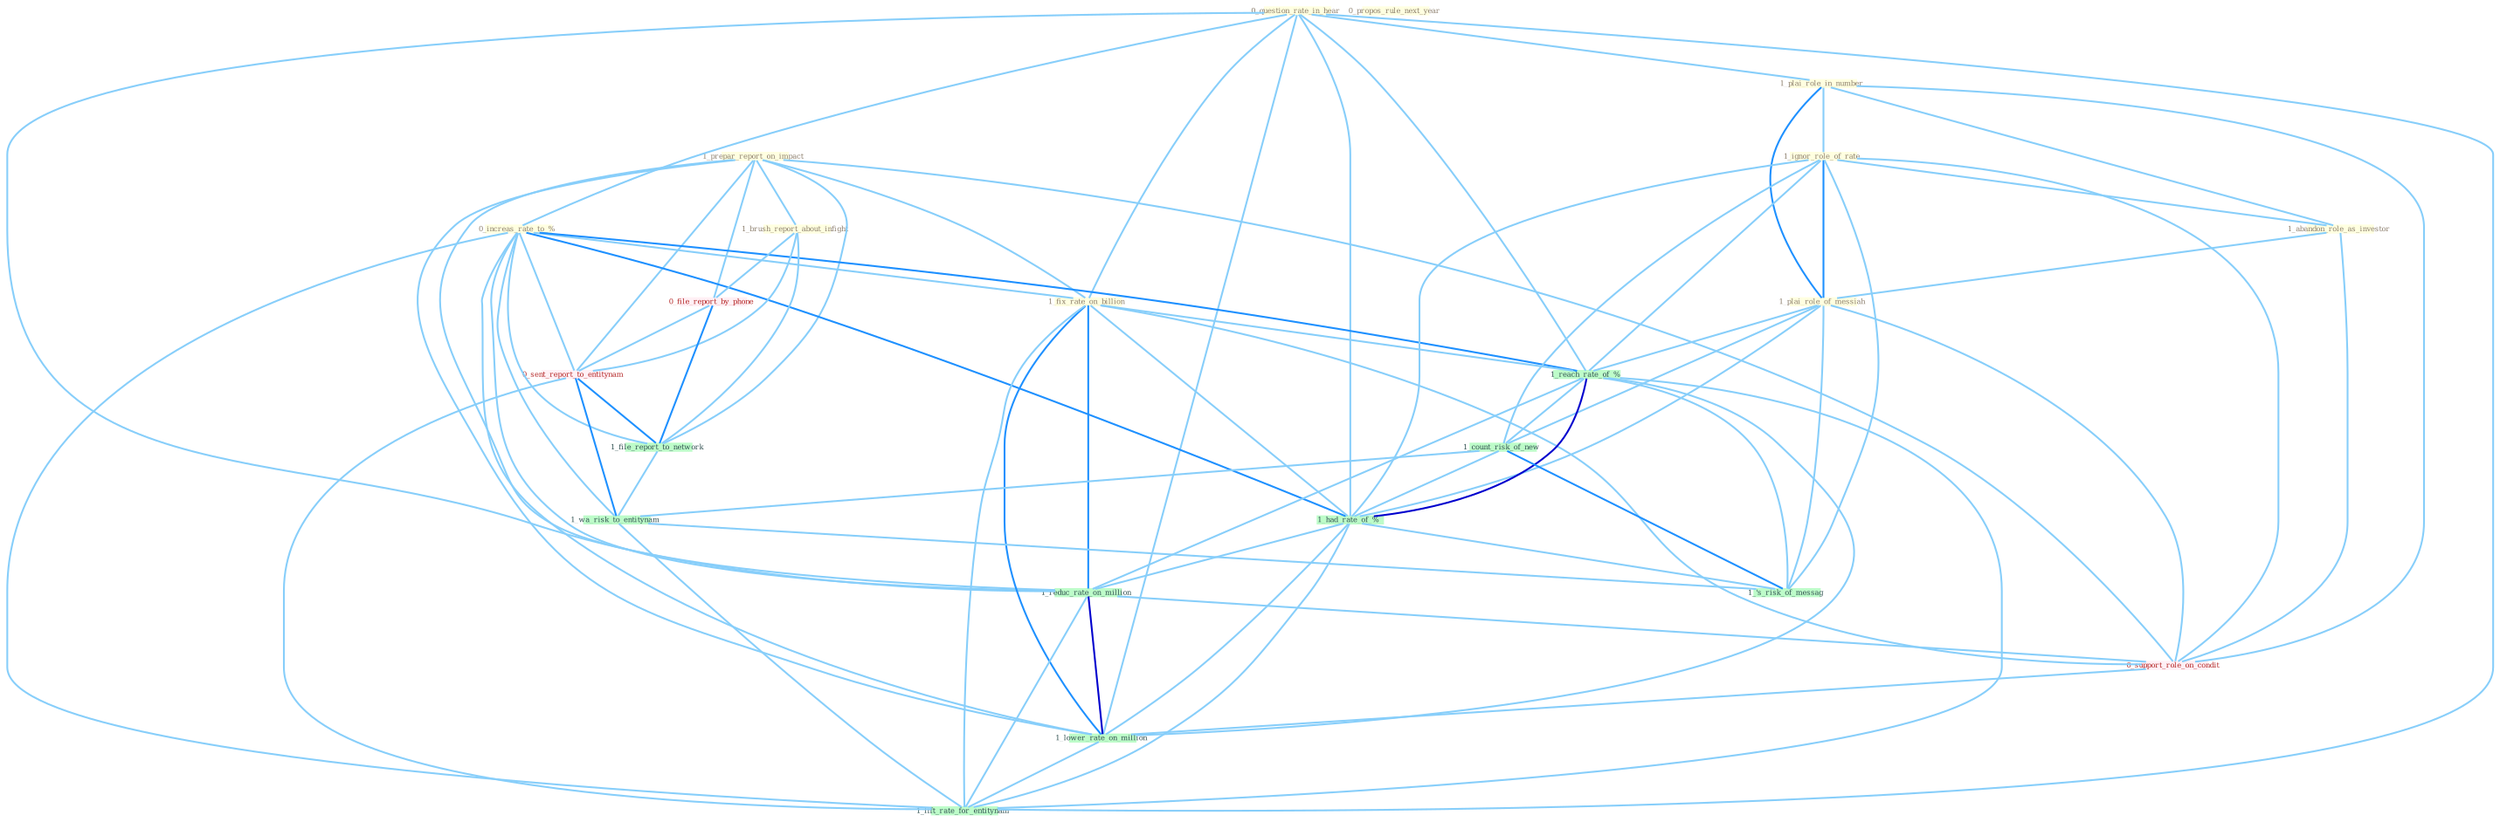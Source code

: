 Graph G{ 
    node
    [shape=polygon,style=filled,width=.5,height=.06,color="#BDFCC9",fixedsize=true,fontsize=4,
    fontcolor="#2f4f4f"];
    {node
    [color="#ffffe0", fontcolor="#8b7d6b"] "1_prepar_report_on_impact " "0_question_rate_in_hear " "1_plai_role_in_number " "0_increas_rate_to_% " "0_propos_rule_next_year " "1_ignor_role_of_rate " "1_abandon_role_as_investor " "1_fix_rate_on_billion " "1_plai_role_of_messiah " "1_brush_report_about_infight "}
{node [color="#fff0f5", fontcolor="#b22222"] "0_file_report_by_phone " "0_sent_report_to_entitynam " "0_support_role_on_condit "}
edge [color="#B0E2FF"];

	"1_prepar_report_on_impact " -- "1_fix_rate_on_billion " [w="1", color="#87cefa" ];
	"1_prepar_report_on_impact " -- "1_brush_report_about_infight " [w="1", color="#87cefa" ];
	"1_prepar_report_on_impact " -- "0_file_report_by_phone " [w="1", color="#87cefa" ];
	"1_prepar_report_on_impact " -- "0_sent_report_to_entitynam " [w="1", color="#87cefa" ];
	"1_prepar_report_on_impact " -- "1_file_report_to_network " [w="1", color="#87cefa" ];
	"1_prepar_report_on_impact " -- "1_reduc_rate_on_million " [w="1", color="#87cefa" ];
	"1_prepar_report_on_impact " -- "0_support_role_on_condit " [w="1", color="#87cefa" ];
	"1_prepar_report_on_impact " -- "1_lower_rate_on_million " [w="1", color="#87cefa" ];
	"0_question_rate_in_hear " -- "1_plai_role_in_number " [w="1", color="#87cefa" ];
	"0_question_rate_in_hear " -- "0_increas_rate_to_% " [w="1", color="#87cefa" ];
	"0_question_rate_in_hear " -- "1_fix_rate_on_billion " [w="1", color="#87cefa" ];
	"0_question_rate_in_hear " -- "1_reach_rate_of_% " [w="1", color="#87cefa" ];
	"0_question_rate_in_hear " -- "1_had_rate_of_% " [w="1", color="#87cefa" ];
	"0_question_rate_in_hear " -- "1_reduc_rate_on_million " [w="1", color="#87cefa" ];
	"0_question_rate_in_hear " -- "1_lower_rate_on_million " [w="1", color="#87cefa" ];
	"0_question_rate_in_hear " -- "1_lift_rate_for_entitynam " [w="1", color="#87cefa" ];
	"1_plai_role_in_number " -- "1_ignor_role_of_rate " [w="1", color="#87cefa" ];
	"1_plai_role_in_number " -- "1_abandon_role_as_investor " [w="1", color="#87cefa" ];
	"1_plai_role_in_number " -- "1_plai_role_of_messiah " [w="2", color="#1e90ff" , len=0.8];
	"1_plai_role_in_number " -- "0_support_role_on_condit " [w="1", color="#87cefa" ];
	"0_increas_rate_to_% " -- "1_fix_rate_on_billion " [w="1", color="#87cefa" ];
	"0_increas_rate_to_% " -- "1_reach_rate_of_% " [w="2", color="#1e90ff" , len=0.8];
	"0_increas_rate_to_% " -- "1_had_rate_of_% " [w="2", color="#1e90ff" , len=0.8];
	"0_increas_rate_to_% " -- "0_sent_report_to_entitynam " [w="1", color="#87cefa" ];
	"0_increas_rate_to_% " -- "1_file_report_to_network " [w="1", color="#87cefa" ];
	"0_increas_rate_to_% " -- "1_reduc_rate_on_million " [w="1", color="#87cefa" ];
	"0_increas_rate_to_% " -- "1_wa_risk_to_entitynam " [w="1", color="#87cefa" ];
	"0_increas_rate_to_% " -- "1_lower_rate_on_million " [w="1", color="#87cefa" ];
	"0_increas_rate_to_% " -- "1_lift_rate_for_entitynam " [w="1", color="#87cefa" ];
	"1_ignor_role_of_rate " -- "1_abandon_role_as_investor " [w="1", color="#87cefa" ];
	"1_ignor_role_of_rate " -- "1_plai_role_of_messiah " [w="2", color="#1e90ff" , len=0.8];
	"1_ignor_role_of_rate " -- "1_reach_rate_of_% " [w="1", color="#87cefa" ];
	"1_ignor_role_of_rate " -- "1_count_risk_of_new " [w="1", color="#87cefa" ];
	"1_ignor_role_of_rate " -- "1_had_rate_of_% " [w="1", color="#87cefa" ];
	"1_ignor_role_of_rate " -- "0_support_role_on_condit " [w="1", color="#87cefa" ];
	"1_ignor_role_of_rate " -- "1_'s_risk_of_messag " [w="1", color="#87cefa" ];
	"1_abandon_role_as_investor " -- "1_plai_role_of_messiah " [w="1", color="#87cefa" ];
	"1_abandon_role_as_investor " -- "0_support_role_on_condit " [w="1", color="#87cefa" ];
	"1_fix_rate_on_billion " -- "1_reach_rate_of_% " [w="1", color="#87cefa" ];
	"1_fix_rate_on_billion " -- "1_had_rate_of_% " [w="1", color="#87cefa" ];
	"1_fix_rate_on_billion " -- "1_reduc_rate_on_million " [w="2", color="#1e90ff" , len=0.8];
	"1_fix_rate_on_billion " -- "0_support_role_on_condit " [w="1", color="#87cefa" ];
	"1_fix_rate_on_billion " -- "1_lower_rate_on_million " [w="2", color="#1e90ff" , len=0.8];
	"1_fix_rate_on_billion " -- "1_lift_rate_for_entitynam " [w="1", color="#87cefa" ];
	"1_plai_role_of_messiah " -- "1_reach_rate_of_% " [w="1", color="#87cefa" ];
	"1_plai_role_of_messiah " -- "1_count_risk_of_new " [w="1", color="#87cefa" ];
	"1_plai_role_of_messiah " -- "1_had_rate_of_% " [w="1", color="#87cefa" ];
	"1_plai_role_of_messiah " -- "0_support_role_on_condit " [w="1", color="#87cefa" ];
	"1_plai_role_of_messiah " -- "1_'s_risk_of_messag " [w="1", color="#87cefa" ];
	"1_brush_report_about_infight " -- "0_file_report_by_phone " [w="1", color="#87cefa" ];
	"1_brush_report_about_infight " -- "0_sent_report_to_entitynam " [w="1", color="#87cefa" ];
	"1_brush_report_about_infight " -- "1_file_report_to_network " [w="1", color="#87cefa" ];
	"1_reach_rate_of_% " -- "1_count_risk_of_new " [w="1", color="#87cefa" ];
	"1_reach_rate_of_% " -- "1_had_rate_of_% " [w="3", color="#0000cd" , len=0.6];
	"1_reach_rate_of_% " -- "1_reduc_rate_on_million " [w="1", color="#87cefa" ];
	"1_reach_rate_of_% " -- "1_'s_risk_of_messag " [w="1", color="#87cefa" ];
	"1_reach_rate_of_% " -- "1_lower_rate_on_million " [w="1", color="#87cefa" ];
	"1_reach_rate_of_% " -- "1_lift_rate_for_entitynam " [w="1", color="#87cefa" ];
	"0_file_report_by_phone " -- "0_sent_report_to_entitynam " [w="1", color="#87cefa" ];
	"0_file_report_by_phone " -- "1_file_report_to_network " [w="2", color="#1e90ff" , len=0.8];
	"1_count_risk_of_new " -- "1_had_rate_of_% " [w="1", color="#87cefa" ];
	"1_count_risk_of_new " -- "1_wa_risk_to_entitynam " [w="1", color="#87cefa" ];
	"1_count_risk_of_new " -- "1_'s_risk_of_messag " [w="2", color="#1e90ff" , len=0.8];
	"1_had_rate_of_% " -- "1_reduc_rate_on_million " [w="1", color="#87cefa" ];
	"1_had_rate_of_% " -- "1_'s_risk_of_messag " [w="1", color="#87cefa" ];
	"1_had_rate_of_% " -- "1_lower_rate_on_million " [w="1", color="#87cefa" ];
	"1_had_rate_of_% " -- "1_lift_rate_for_entitynam " [w="1", color="#87cefa" ];
	"0_sent_report_to_entitynam " -- "1_file_report_to_network " [w="2", color="#1e90ff" , len=0.8];
	"0_sent_report_to_entitynam " -- "1_wa_risk_to_entitynam " [w="2", color="#1e90ff" , len=0.8];
	"0_sent_report_to_entitynam " -- "1_lift_rate_for_entitynam " [w="1", color="#87cefa" ];
	"1_file_report_to_network " -- "1_wa_risk_to_entitynam " [w="1", color="#87cefa" ];
	"1_reduc_rate_on_million " -- "0_support_role_on_condit " [w="1", color="#87cefa" ];
	"1_reduc_rate_on_million " -- "1_lower_rate_on_million " [w="3", color="#0000cd" , len=0.6];
	"1_reduc_rate_on_million " -- "1_lift_rate_for_entitynam " [w="1", color="#87cefa" ];
	"1_wa_risk_to_entitynam " -- "1_'s_risk_of_messag " [w="1", color="#87cefa" ];
	"1_wa_risk_to_entitynam " -- "1_lift_rate_for_entitynam " [w="1", color="#87cefa" ];
	"0_support_role_on_condit " -- "1_lower_rate_on_million " [w="1", color="#87cefa" ];
	"1_lower_rate_on_million " -- "1_lift_rate_for_entitynam " [w="1", color="#87cefa" ];
}